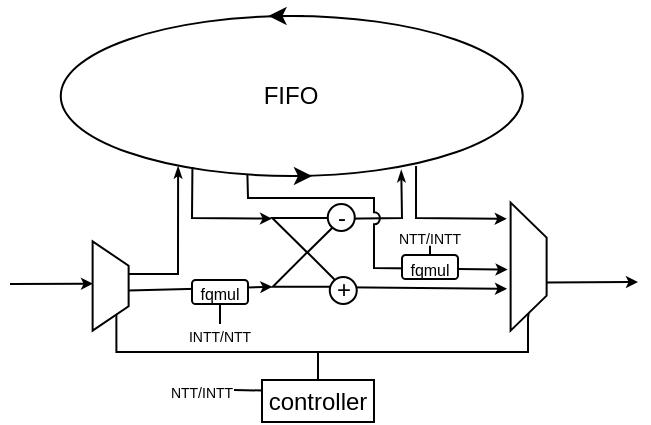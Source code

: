 <mxfile version="21.3.5">
  <diagram name="Page-1" id="O8cnq2PnWC07Ag3K9qyT">
    <mxGraphModel dx="541" dy="280" grid="1" gridSize="7" guides="1" tooltips="1" connect="1" arrows="1" fold="1" page="1" pageScale="1" pageWidth="850" pageHeight="1100" math="1" shadow="0">
      <root>
        <mxCell id="0" />
        <mxCell id="1" parent="0" />
        <mxCell id="8kgRAYBx2GG8_m0DmtDB-5" value="" style="triangle;whiteSpace=wrap;html=1;rotation=90;" vertex="1" parent="1">
          <mxGeometry x="238" y="344.12" width="17.25" height="35" as="geometry" />
        </mxCell>
        <mxCell id="8kgRAYBx2GG8_m0DmtDB-7" value="" style="triangle;whiteSpace=wrap;html=1;rotation=-90;" vertex="1" parent="1">
          <mxGeometry x="238" y="361.5" width="17.25" height="34.5" as="geometry" />
        </mxCell>
        <mxCell id="8kgRAYBx2GG8_m0DmtDB-8" value="FIFO " style="ellipse;whiteSpace=wrap;html=1;" vertex="1" parent="1">
          <mxGeometry x="123.38" y="252" width="231" height="80" as="geometry" />
        </mxCell>
        <mxCell id="8kgRAYBx2GG8_m0DmtDB-9" value="" style="verticalLabelPosition=middle;verticalAlign=middle;html=1;shape=trapezoid;perimeter=trapezoidPerimeter;whiteSpace=wrap;size=0.273;arcSize=10;flipV=1;labelPosition=center;align=center;rotation=-90;" vertex="1" parent="1">
          <mxGeometry x="126" y="378" width="44.62" height="18" as="geometry" />
        </mxCell>
        <mxCell id="8kgRAYBx2GG8_m0DmtDB-11" value="" style="endArrow=classicThin;html=1;rounded=0;entryX=0.254;entryY=0.94;entryDx=0;entryDy=0;entryPerimeter=0;exitX=0.634;exitY=0.01;exitDx=0;exitDy=0;exitPerimeter=0;startArrow=none;startFill=0;endFill=1;endSize=3;" edge="1" parent="1" source="8kgRAYBx2GG8_m0DmtDB-9" target="8kgRAYBx2GG8_m0DmtDB-8">
          <mxGeometry width="50" height="50" relative="1" as="geometry">
            <mxPoint x="175" y="378" as="sourcePoint" />
            <mxPoint x="169" y="308" as="targetPoint" />
            <Array as="points">
              <mxPoint x="182" y="381" />
            </Array>
          </mxGeometry>
        </mxCell>
        <mxCell id="8kgRAYBx2GG8_m0DmtDB-13" value="" style="endArrow=classic;html=1;rounded=0;entryX=-0.002;entryY=-0.006;entryDx=0;entryDy=0;entryPerimeter=0;exitX=0.449;exitY=0.002;exitDx=0;exitDy=0;exitPerimeter=0;endFill=1;endSize=3;" edge="1" parent="1" source="8kgRAYBx2GG8_m0DmtDB-9" target="8kgRAYBx2GG8_m0DmtDB-7">
          <mxGeometry width="50" height="50" relative="1" as="geometry">
            <mxPoint x="84" y="353" as="sourcePoint" />
            <mxPoint x="169" y="308" as="targetPoint" />
          </mxGeometry>
        </mxCell>
        <mxCell id="8kgRAYBx2GG8_m0DmtDB-14" value="" style="endArrow=classic;html=1;rounded=0;entryX=0.019;entryY=1.003;entryDx=0;entryDy=0;entryPerimeter=0;exitX=0.285;exitY=0.944;exitDx=0;exitDy=0;exitPerimeter=0;jumpStyle=arc;endFill=1;endSize=3;" edge="1" parent="1" source="8kgRAYBx2GG8_m0DmtDB-8" target="8kgRAYBx2GG8_m0DmtDB-5">
          <mxGeometry width="50" height="50" relative="1" as="geometry">
            <mxPoint x="105" y="358" as="sourcePoint" />
            <mxPoint x="155" y="308" as="targetPoint" />
            <Array as="points">
              <mxPoint x="189" y="353" />
            </Array>
          </mxGeometry>
        </mxCell>
        <mxCell id="8kgRAYBx2GG8_m0DmtDB-15" value="" style="endArrow=classicThin;html=1;rounded=0;exitX=0.022;exitY=0.002;exitDx=0;exitDy=0;exitPerimeter=0;entryX=0.737;entryY=0.963;entryDx=0;entryDy=0;entryPerimeter=0;endFill=1;endSize=3;jumpStyle=none;" edge="1" parent="1" source="8kgRAYBx2GG8_m0DmtDB-5" target="8kgRAYBx2GG8_m0DmtDB-8">
          <mxGeometry width="50" height="50" relative="1" as="geometry">
            <mxPoint x="217" y="330" as="sourcePoint" />
            <mxPoint x="267" y="280" as="targetPoint" />
            <Array as="points">
              <mxPoint x="294" y="353" />
            </Array>
          </mxGeometry>
        </mxCell>
        <mxCell id="8kgRAYBx2GG8_m0DmtDB-30" style="edgeStyle=orthogonalEdgeStyle;rounded=0;orthogonalLoop=1;jettySize=auto;html=1;entryX=0;entryY=0.75;entryDx=0;entryDy=0;endArrow=none;endFill=0;" edge="1" parent="1" source="8kgRAYBx2GG8_m0DmtDB-16" target="8kgRAYBx2GG8_m0DmtDB-9">
          <mxGeometry relative="1" as="geometry">
            <mxPoint x="231" y="406" as="targetPoint" />
            <Array as="points">
              <mxPoint x="252" y="420" />
              <mxPoint x="151" y="420" />
            </Array>
          </mxGeometry>
        </mxCell>
        <mxCell id="8kgRAYBx2GG8_m0DmtDB-31" style="edgeStyle=orthogonalEdgeStyle;rounded=0;orthogonalLoop=1;jettySize=auto;html=1;entryX=0;entryY=0.5;entryDx=0;entryDy=0;endArrow=none;endFill=0;" edge="1" parent="1" source="8kgRAYBx2GG8_m0DmtDB-16" target="8kgRAYBx2GG8_m0DmtDB-20">
          <mxGeometry relative="1" as="geometry">
            <Array as="points">
              <mxPoint x="252" y="420" />
              <mxPoint x="357" y="420" />
              <mxPoint x="357" y="403" />
            </Array>
          </mxGeometry>
        </mxCell>
        <mxCell id="8kgRAYBx2GG8_m0DmtDB-16" value="controller" style="rounded=0;whiteSpace=wrap;html=1;" vertex="1" parent="1">
          <mxGeometry x="224" y="434" width="56" height="21" as="geometry" />
        </mxCell>
        <mxCell id="8kgRAYBx2GG8_m0DmtDB-20" value="" style="verticalLabelPosition=middle;verticalAlign=middle;html=1;shape=trapezoid;perimeter=trapezoidPerimeter;whiteSpace=wrap;size=0.273;arcSize=10;flipV=1;labelPosition=center;align=center;rotation=-90;" vertex="1" parent="1">
          <mxGeometry x="325.31" y="368.31" width="64" height="18" as="geometry" />
        </mxCell>
        <mxCell id="8kgRAYBx2GG8_m0DmtDB-23" value="" style="endArrow=classic;html=1;rounded=0;entryX=0.327;entryY=1.099;entryDx=0;entryDy=0;exitX=-0.013;exitY=1.006;exitDx=0;exitDy=0;exitPerimeter=0;entryPerimeter=0;endSize=3;" edge="1" parent="1" source="8kgRAYBx2GG8_m0DmtDB-7" target="8kgRAYBx2GG8_m0DmtDB-20">
          <mxGeometry width="50" height="50" relative="1" as="geometry">
            <mxPoint x="210" y="379" as="sourcePoint" />
            <mxPoint x="260" y="329" as="targetPoint" />
          </mxGeometry>
        </mxCell>
        <mxCell id="8kgRAYBx2GG8_m0DmtDB-24" value="" style="endArrow=classic;html=1;rounded=0;exitX=0.404;exitY=0.992;exitDx=0;exitDy=0;exitPerimeter=0;endSize=3;jumpStyle=arc;entryX=0.477;entryY=1.084;entryDx=0;entryDy=0;entryPerimeter=0;" edge="1" parent="1" source="8kgRAYBx2GG8_m0DmtDB-8" target="8kgRAYBx2GG8_m0DmtDB-20">
          <mxGeometry width="50" height="50" relative="1" as="geometry">
            <mxPoint x="294" y="377" as="sourcePoint" />
            <mxPoint x="343" y="378" as="targetPoint" />
            <Array as="points">
              <mxPoint x="217" y="343" />
              <mxPoint x="280" y="343" />
              <mxPoint x="280" y="378" />
            </Array>
          </mxGeometry>
        </mxCell>
        <mxCell id="8kgRAYBx2GG8_m0DmtDB-25" value="+" style="ellipse;whiteSpace=wrap;html=1;aspect=fixed;" vertex="1" parent="1">
          <mxGeometry x="257.88" y="382.5" width="13.5" height="13.5" as="geometry" />
        </mxCell>
        <mxCell id="8kgRAYBx2GG8_m0DmtDB-27" value="-" style="ellipse;whiteSpace=wrap;html=1;aspect=fixed;" vertex="1" parent="1">
          <mxGeometry x="256.88" y="346" width="13.5" height="13.5" as="geometry" />
        </mxCell>
        <mxCell id="8kgRAYBx2GG8_m0DmtDB-28" value="" style="endArrow=classic;html=1;rounded=0;entryX=0.526;entryY=0.988;entryDx=0;entryDy=0;entryPerimeter=0;endSize=3;" edge="1" parent="1" target="8kgRAYBx2GG8_m0DmtDB-9">
          <mxGeometry width="50" height="50" relative="1" as="geometry">
            <mxPoint x="98" y="386" as="sourcePoint" />
            <mxPoint x="225" y="336" as="targetPoint" />
          </mxGeometry>
        </mxCell>
        <mxCell id="8kgRAYBx2GG8_m0DmtDB-29" value="" style="endArrow=classic;html=1;rounded=0;endSize=3;exitX=0.375;exitY=0.008;exitDx=0;exitDy=0;exitPerimeter=0;" edge="1" parent="1" source="8kgRAYBx2GG8_m0DmtDB-20">
          <mxGeometry width="50" height="50" relative="1" as="geometry">
            <mxPoint x="367.38" y="386.86" as="sourcePoint" />
            <mxPoint x="412" y="385" as="targetPoint" />
          </mxGeometry>
        </mxCell>
        <mxCell id="8kgRAYBx2GG8_m0DmtDB-32" value="&lt;font style=&quot;font-size: 8px;&quot;&gt;fqmul&lt;/font&gt;" style="rounded=1;whiteSpace=wrap;html=1;" vertex="1" parent="1">
          <mxGeometry x="189" y="384" width="28" height="12" as="geometry" />
        </mxCell>
        <mxCell id="8kgRAYBx2GG8_m0DmtDB-33" value="&lt;font style=&quot;font-size: 8px;&quot;&gt;fqmul&lt;/font&gt;" style="rounded=1;whiteSpace=wrap;html=1;" vertex="1" parent="1">
          <mxGeometry x="294" y="371.5" width="28" height="12" as="geometry" />
        </mxCell>
        <mxCell id="8kgRAYBx2GG8_m0DmtDB-35" value="" style="endArrow=classic;html=1;rounded=0;" edge="1" parent="1">
          <mxGeometry width="50" height="50" relative="1" as="geometry">
            <mxPoint x="245" y="252" as="sourcePoint" />
            <mxPoint x="227.25" y="252" as="targetPoint" />
          </mxGeometry>
        </mxCell>
        <mxCell id="8kgRAYBx2GG8_m0DmtDB-37" value="" style="endArrow=classic;html=1;rounded=0;" edge="1" parent="1">
          <mxGeometry width="50" height="50" relative="1" as="geometry">
            <mxPoint x="238" y="332" as="sourcePoint" />
            <mxPoint x="249" y="332" as="targetPoint" />
          </mxGeometry>
        </mxCell>
        <mxCell id="8kgRAYBx2GG8_m0DmtDB-38" value="" style="endArrow=none;html=1;rounded=0;entryX=0.5;entryY=0;entryDx=0;entryDy=0;exitX=0.5;exitY=1;exitDx=0;exitDy=0;" edge="1" parent="1" source="8kgRAYBx2GG8_m0DmtDB-40" target="8kgRAYBx2GG8_m0DmtDB-33">
          <mxGeometry width="50" height="50" relative="1" as="geometry">
            <mxPoint x="326" y="357" as="sourcePoint" />
            <mxPoint x="260" y="322" as="targetPoint" />
          </mxGeometry>
        </mxCell>
        <mxCell id="8kgRAYBx2GG8_m0DmtDB-40" value="&lt;font style=&quot;font-size: 7px;&quot;&gt;NTT/INTT&lt;/font&gt;" style="text;html=1;strokeColor=none;fillColor=none;align=center;verticalAlign=middle;whiteSpace=wrap;rounded=0;sketch=1;curveFitting=1;jiggle=2;" vertex="1" parent="1">
          <mxGeometry x="296" y="356.37" width="24" height="10.5" as="geometry" />
        </mxCell>
        <mxCell id="8kgRAYBx2GG8_m0DmtDB-41" value="" style="endArrow=none;html=1;rounded=0;exitX=0.5;exitY=1;exitDx=0;exitDy=0;entryX=0.5;entryY=0;entryDx=0;entryDy=0;" edge="1" parent="1" source="8kgRAYBx2GG8_m0DmtDB-32" target="8kgRAYBx2GG8_m0DmtDB-42">
          <mxGeometry width="50" height="50" relative="1" as="geometry">
            <mxPoint x="174.87" y="396" as="sourcePoint" />
            <mxPoint x="175" y="406" as="targetPoint" />
          </mxGeometry>
        </mxCell>
        <mxCell id="8kgRAYBx2GG8_m0DmtDB-42" value="&lt;font style=&quot;font-size: 7px;&quot;&gt;I&lt;font style=&quot;font-size: 7px;&quot;&gt;NTT/NTT&lt;/font&gt;&lt;/font&gt;" style="text;html=1;strokeColor=none;fillColor=none;align=center;verticalAlign=middle;whiteSpace=wrap;rounded=0;sketch=1;curveFitting=1;jiggle=2;" vertex="1" parent="1">
          <mxGeometry x="191" y="406" width="24" height="10.5" as="geometry" />
        </mxCell>
        <mxCell id="8kgRAYBx2GG8_m0DmtDB-44" value="&lt;font style=&quot;font-size: 7px;&quot;&gt;NTT/INTT&lt;/font&gt;" style="text;html=1;strokeColor=none;fillColor=none;align=center;verticalAlign=middle;whiteSpace=wrap;rounded=0;sketch=1;curveFitting=1;jiggle=2;" vertex="1" parent="1">
          <mxGeometry x="182" y="434" width="24" height="10.5" as="geometry" />
        </mxCell>
        <mxCell id="8kgRAYBx2GG8_m0DmtDB-45" value="" style="endArrow=none;html=1;rounded=0;entryX=0;entryY=0.25;entryDx=0;entryDy=0;" edge="1" parent="1" target="8kgRAYBx2GG8_m0DmtDB-16">
          <mxGeometry width="50" height="50" relative="1" as="geometry">
            <mxPoint x="210" y="439" as="sourcePoint" />
            <mxPoint x="260" y="322" as="targetPoint" />
          </mxGeometry>
        </mxCell>
        <mxCell id="8kgRAYBx2GG8_m0DmtDB-46" value="" style="endArrow=classic;html=1;rounded=0;entryX=0.874;entryY=1.107;entryDx=0;entryDy=0;entryPerimeter=0;exitX=0.769;exitY=0.938;exitDx=0;exitDy=0;exitPerimeter=0;endSize=3;" edge="1" parent="1" source="8kgRAYBx2GG8_m0DmtDB-8" target="8kgRAYBx2GG8_m0DmtDB-20">
          <mxGeometry width="50" height="50" relative="1" as="geometry">
            <mxPoint x="231" y="365" as="sourcePoint" />
            <mxPoint x="281" y="315" as="targetPoint" />
            <Array as="points">
              <mxPoint x="301" y="353" />
            </Array>
          </mxGeometry>
        </mxCell>
      </root>
    </mxGraphModel>
  </diagram>
</mxfile>
